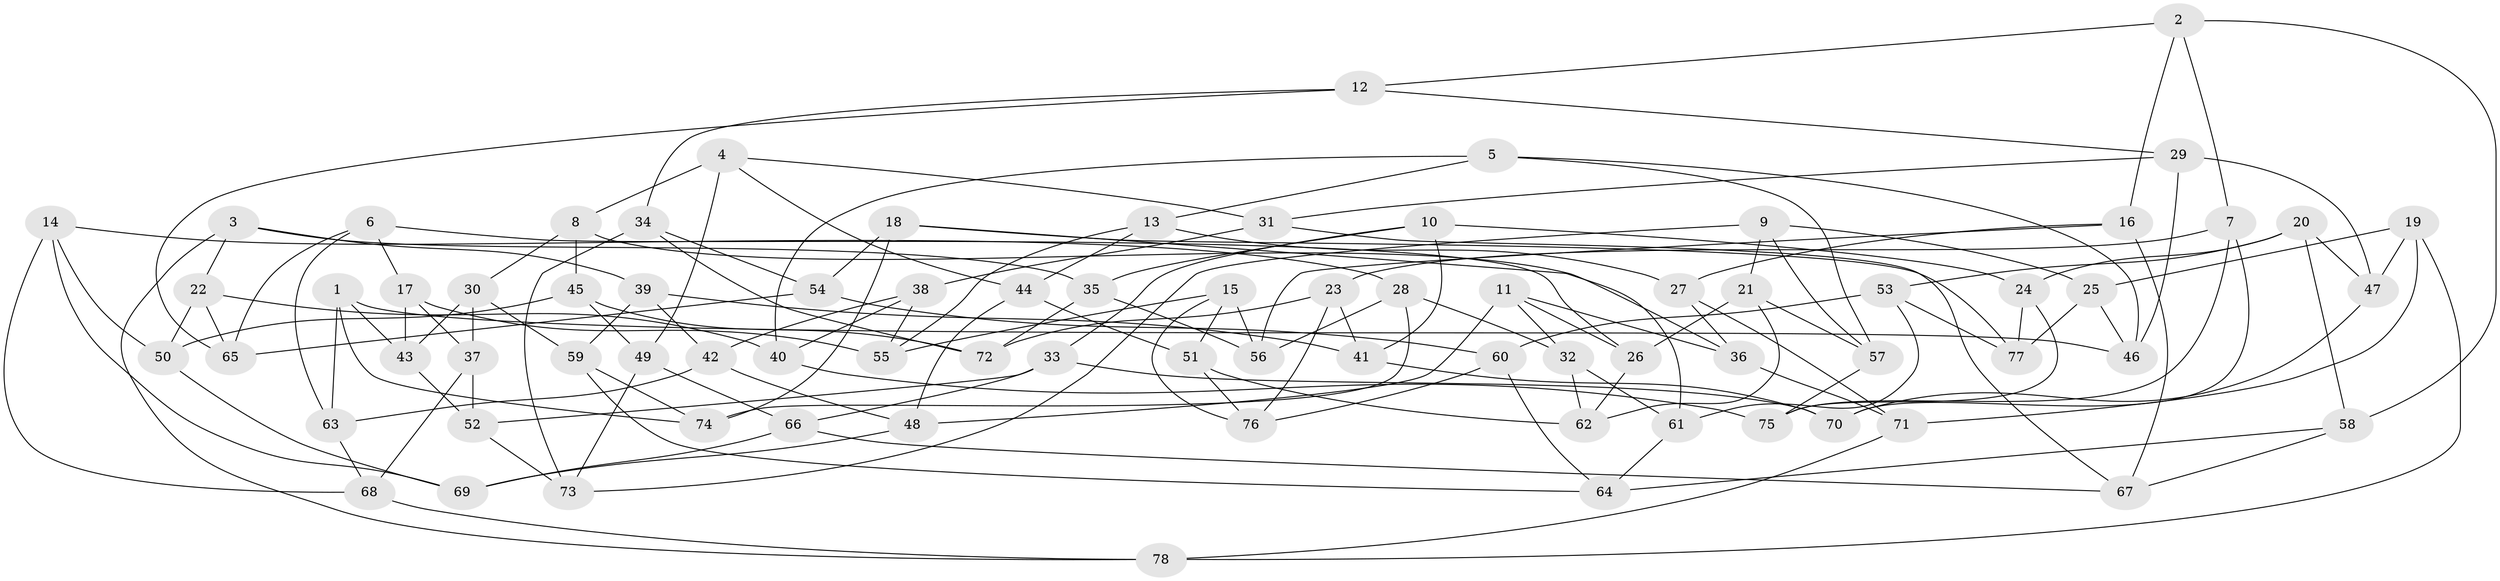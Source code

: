 // coarse degree distribution, {8: 0.20833333333333334, 6: 0.16666666666666666, 5: 0.20833333333333334, 4: 0.125, 7: 0.2916666666666667}
// Generated by graph-tools (version 1.1) at 2025/38/03/04/25 23:38:08]
// undirected, 78 vertices, 156 edges
graph export_dot {
  node [color=gray90,style=filled];
  1;
  2;
  3;
  4;
  5;
  6;
  7;
  8;
  9;
  10;
  11;
  12;
  13;
  14;
  15;
  16;
  17;
  18;
  19;
  20;
  21;
  22;
  23;
  24;
  25;
  26;
  27;
  28;
  29;
  30;
  31;
  32;
  33;
  34;
  35;
  36;
  37;
  38;
  39;
  40;
  41;
  42;
  43;
  44;
  45;
  46;
  47;
  48;
  49;
  50;
  51;
  52;
  53;
  54;
  55;
  56;
  57;
  58;
  59;
  60;
  61;
  62;
  63;
  64;
  65;
  66;
  67;
  68;
  69;
  70;
  71;
  72;
  73;
  74;
  75;
  76;
  77;
  78;
  1 -- 74;
  1 -- 43;
  1 -- 63;
  1 -- 46;
  2 -- 16;
  2 -- 58;
  2 -- 7;
  2 -- 12;
  3 -- 22;
  3 -- 35;
  3 -- 78;
  3 -- 39;
  4 -- 31;
  4 -- 49;
  4 -- 44;
  4 -- 8;
  5 -- 40;
  5 -- 57;
  5 -- 13;
  5 -- 46;
  6 -- 17;
  6 -- 26;
  6 -- 65;
  6 -- 63;
  7 -- 70;
  7 -- 75;
  7 -- 23;
  8 -- 36;
  8 -- 45;
  8 -- 30;
  9 -- 73;
  9 -- 57;
  9 -- 25;
  9 -- 21;
  10 -- 24;
  10 -- 35;
  10 -- 41;
  10 -- 33;
  11 -- 32;
  11 -- 48;
  11 -- 36;
  11 -- 26;
  12 -- 29;
  12 -- 34;
  12 -- 65;
  13 -- 27;
  13 -- 55;
  13 -- 44;
  14 -- 69;
  14 -- 68;
  14 -- 50;
  14 -- 28;
  15 -- 55;
  15 -- 56;
  15 -- 51;
  15 -- 76;
  16 -- 56;
  16 -- 67;
  16 -- 27;
  17 -- 43;
  17 -- 37;
  17 -- 55;
  18 -- 77;
  18 -- 54;
  18 -- 74;
  18 -- 61;
  19 -- 71;
  19 -- 47;
  19 -- 78;
  19 -- 25;
  20 -- 47;
  20 -- 53;
  20 -- 24;
  20 -- 58;
  21 -- 62;
  21 -- 57;
  21 -- 26;
  22 -- 50;
  22 -- 65;
  22 -- 40;
  23 -- 72;
  23 -- 76;
  23 -- 41;
  24 -- 75;
  24 -- 77;
  25 -- 77;
  25 -- 46;
  26 -- 62;
  27 -- 36;
  27 -- 71;
  28 -- 74;
  28 -- 56;
  28 -- 32;
  29 -- 46;
  29 -- 31;
  29 -- 47;
  30 -- 43;
  30 -- 59;
  30 -- 37;
  31 -- 67;
  31 -- 38;
  32 -- 61;
  32 -- 62;
  33 -- 52;
  33 -- 70;
  33 -- 66;
  34 -- 72;
  34 -- 54;
  34 -- 73;
  35 -- 72;
  35 -- 56;
  36 -- 71;
  37 -- 52;
  37 -- 68;
  38 -- 55;
  38 -- 42;
  38 -- 40;
  39 -- 41;
  39 -- 59;
  39 -- 42;
  40 -- 75;
  41 -- 70;
  42 -- 63;
  42 -- 48;
  43 -- 52;
  44 -- 48;
  44 -- 51;
  45 -- 72;
  45 -- 50;
  45 -- 49;
  47 -- 70;
  48 -- 69;
  49 -- 66;
  49 -- 73;
  50 -- 69;
  51 -- 62;
  51 -- 76;
  52 -- 73;
  53 -- 61;
  53 -- 77;
  53 -- 60;
  54 -- 65;
  54 -- 60;
  57 -- 75;
  58 -- 67;
  58 -- 64;
  59 -- 74;
  59 -- 64;
  60 -- 64;
  60 -- 76;
  61 -- 64;
  63 -- 68;
  66 -- 67;
  66 -- 69;
  68 -- 78;
  71 -- 78;
}
